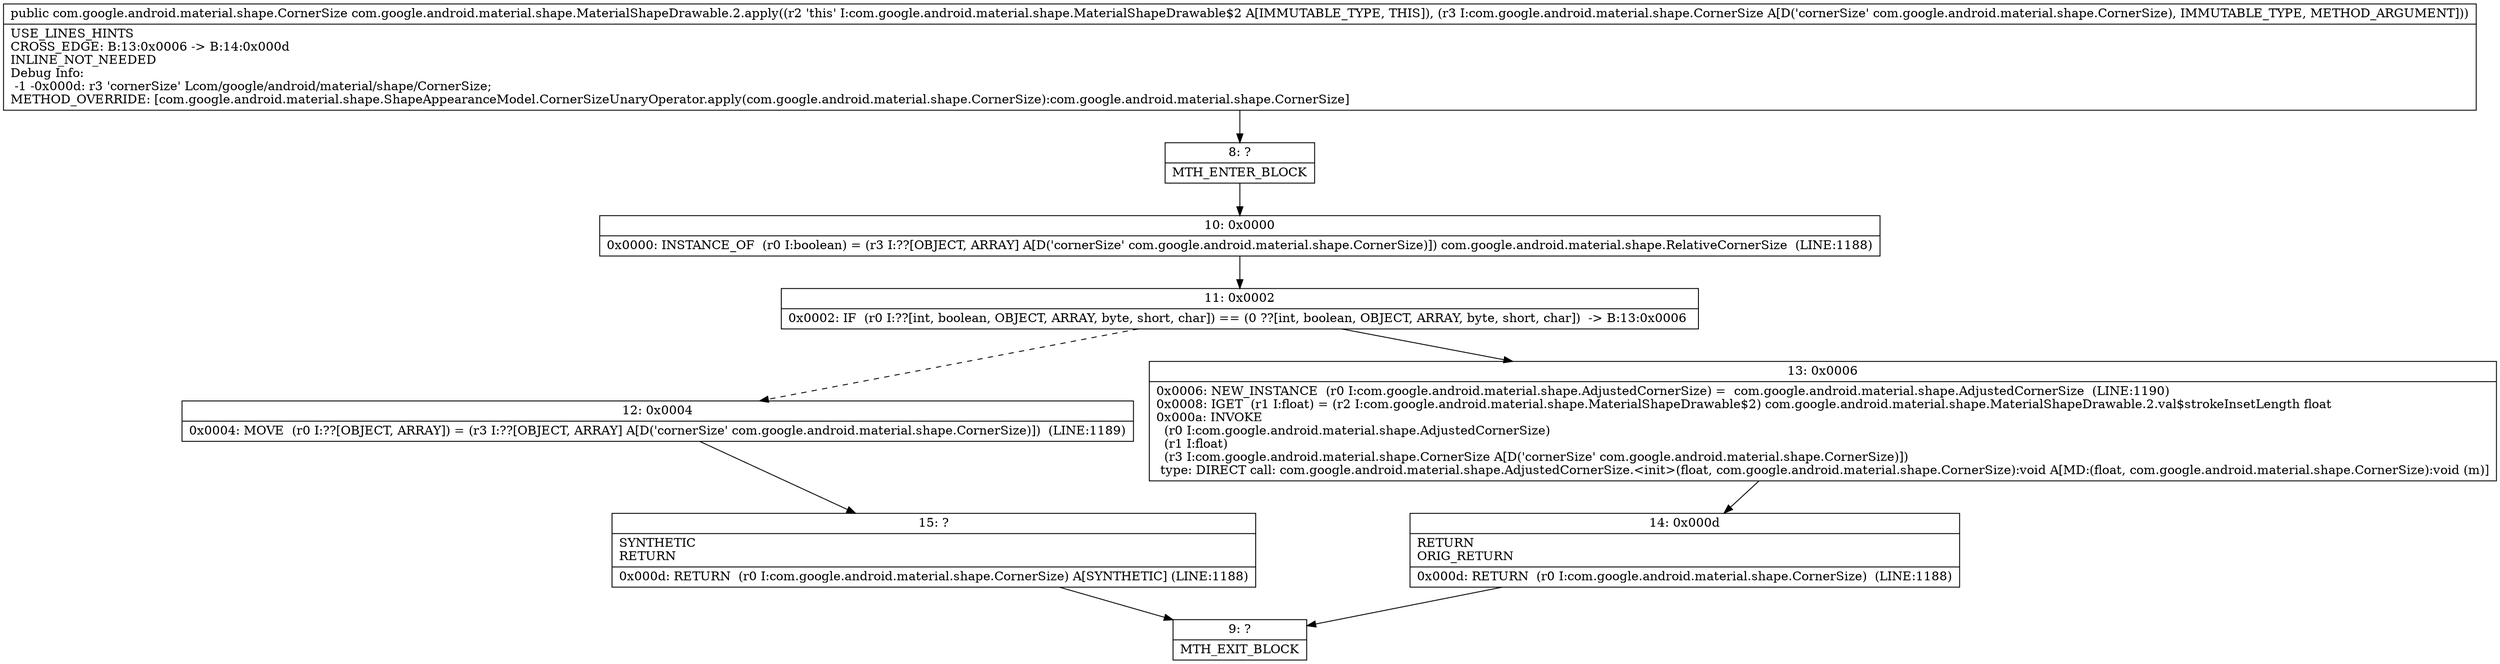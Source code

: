 digraph "CFG forcom.google.android.material.shape.MaterialShapeDrawable.2.apply(Lcom\/google\/android\/material\/shape\/CornerSize;)Lcom\/google\/android\/material\/shape\/CornerSize;" {
Node_8 [shape=record,label="{8\:\ ?|MTH_ENTER_BLOCK\l}"];
Node_10 [shape=record,label="{10\:\ 0x0000|0x0000: INSTANCE_OF  (r0 I:boolean) = (r3 I:??[OBJECT, ARRAY] A[D('cornerSize' com.google.android.material.shape.CornerSize)]) com.google.android.material.shape.RelativeCornerSize  (LINE:1188)\l}"];
Node_11 [shape=record,label="{11\:\ 0x0002|0x0002: IF  (r0 I:??[int, boolean, OBJECT, ARRAY, byte, short, char]) == (0 ??[int, boolean, OBJECT, ARRAY, byte, short, char])  \-\> B:13:0x0006 \l}"];
Node_12 [shape=record,label="{12\:\ 0x0004|0x0004: MOVE  (r0 I:??[OBJECT, ARRAY]) = (r3 I:??[OBJECT, ARRAY] A[D('cornerSize' com.google.android.material.shape.CornerSize)])  (LINE:1189)\l}"];
Node_15 [shape=record,label="{15\:\ ?|SYNTHETIC\lRETURN\l|0x000d: RETURN  (r0 I:com.google.android.material.shape.CornerSize) A[SYNTHETIC] (LINE:1188)\l}"];
Node_9 [shape=record,label="{9\:\ ?|MTH_EXIT_BLOCK\l}"];
Node_13 [shape=record,label="{13\:\ 0x0006|0x0006: NEW_INSTANCE  (r0 I:com.google.android.material.shape.AdjustedCornerSize) =  com.google.android.material.shape.AdjustedCornerSize  (LINE:1190)\l0x0008: IGET  (r1 I:float) = (r2 I:com.google.android.material.shape.MaterialShapeDrawable$2) com.google.android.material.shape.MaterialShapeDrawable.2.val$strokeInsetLength float \l0x000a: INVOKE  \l  (r0 I:com.google.android.material.shape.AdjustedCornerSize)\l  (r1 I:float)\l  (r3 I:com.google.android.material.shape.CornerSize A[D('cornerSize' com.google.android.material.shape.CornerSize)])\l type: DIRECT call: com.google.android.material.shape.AdjustedCornerSize.\<init\>(float, com.google.android.material.shape.CornerSize):void A[MD:(float, com.google.android.material.shape.CornerSize):void (m)]\l}"];
Node_14 [shape=record,label="{14\:\ 0x000d|RETURN\lORIG_RETURN\l|0x000d: RETURN  (r0 I:com.google.android.material.shape.CornerSize)  (LINE:1188)\l}"];
MethodNode[shape=record,label="{public com.google.android.material.shape.CornerSize com.google.android.material.shape.MaterialShapeDrawable.2.apply((r2 'this' I:com.google.android.material.shape.MaterialShapeDrawable$2 A[IMMUTABLE_TYPE, THIS]), (r3 I:com.google.android.material.shape.CornerSize A[D('cornerSize' com.google.android.material.shape.CornerSize), IMMUTABLE_TYPE, METHOD_ARGUMENT]))  | USE_LINES_HINTS\lCROSS_EDGE: B:13:0x0006 \-\> B:14:0x000d\lINLINE_NOT_NEEDED\lDebug Info:\l  \-1 \-0x000d: r3 'cornerSize' Lcom\/google\/android\/material\/shape\/CornerSize;\lMETHOD_OVERRIDE: [com.google.android.material.shape.ShapeAppearanceModel.CornerSizeUnaryOperator.apply(com.google.android.material.shape.CornerSize):com.google.android.material.shape.CornerSize]\l}"];
MethodNode -> Node_8;Node_8 -> Node_10;
Node_10 -> Node_11;
Node_11 -> Node_12[style=dashed];
Node_11 -> Node_13;
Node_12 -> Node_15;
Node_15 -> Node_9;
Node_13 -> Node_14;
Node_14 -> Node_9;
}

